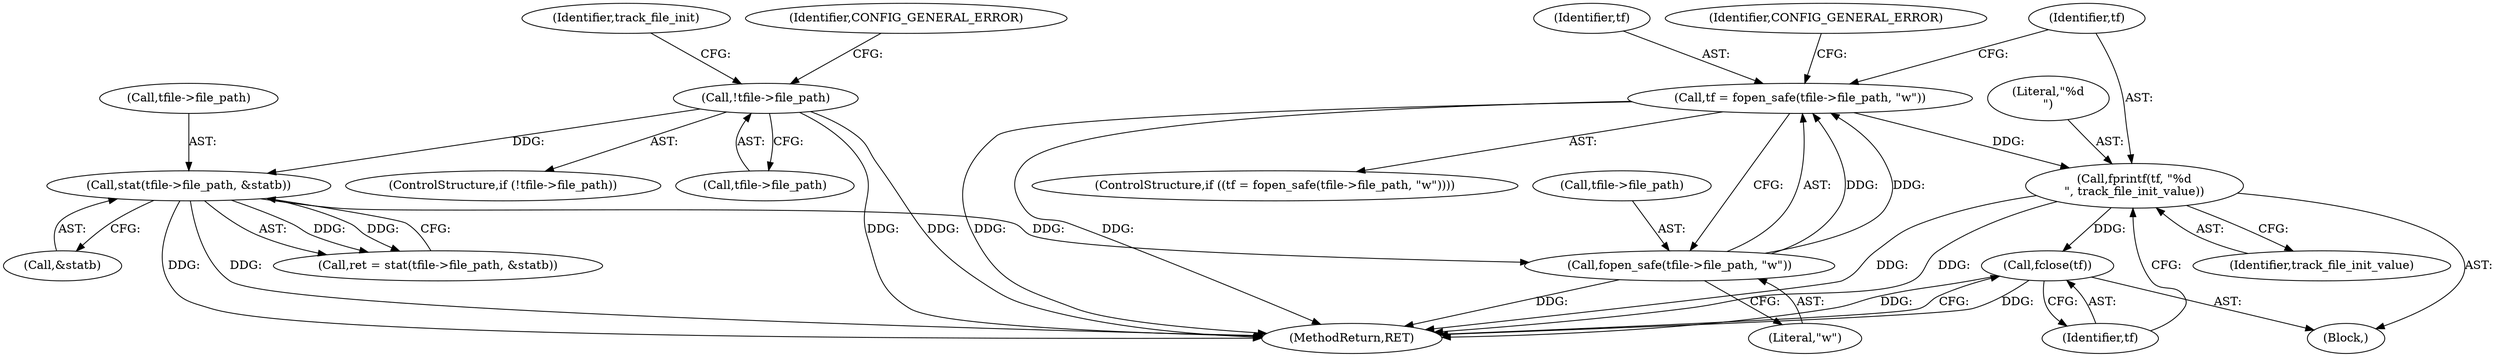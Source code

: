 digraph "0_keepalived_04f2d32871bb3b11d7dc024039952f2fe2750306_4@API" {
"1000197" [label="(Call,fprintf(tf, \"%d\n\", track_file_init_value))"];
"1000189" [label="(Call,tf = fopen_safe(tfile->file_path, \"w\"))"];
"1000191" [label="(Call,fopen_safe(tfile->file_path, \"w\"))"];
"1000146" [label="(Call,stat(tfile->file_path, &statb))"];
"1000118" [label="(Call,!tfile->file_path)"];
"1000201" [label="(Call,fclose(tf))"];
"1000119" [label="(Call,tfile->file_path)"];
"1000198" [label="(Identifier,tf)"];
"1000150" [label="(Call,&statb)"];
"1000197" [label="(Call,fprintf(tf, \"%d\n\", track_file_init_value))"];
"1000146" [label="(Call,stat(tfile->file_path, &statb))"];
"1000191" [label="(Call,fopen_safe(tfile->file_path, \"w\"))"];
"1000202" [label="(Identifier,tf)"];
"1000201" [label="(Call,fclose(tf))"];
"1000199" [label="(Literal,\"%d\n\")"];
"1000189" [label="(Call,tf = fopen_safe(tfile->file_path, \"w\"))"];
"1000192" [label="(Call,tfile->file_path)"];
"1000188" [label="(ControlStructure,if ((tf = fopen_safe(tfile->file_path, \"w\"))))"];
"1000200" [label="(Identifier,track_file_init_value)"];
"1000205" [label="(Identifier,CONFIG_GENERAL_ERROR)"];
"1000196" [label="(Block,)"];
"1000210" [label="(MethodReturn,RET)"];
"1000190" [label="(Identifier,tf)"];
"1000195" [label="(Literal,\"w\")"];
"1000141" [label="(Identifier,track_file_init)"];
"1000147" [label="(Call,tfile->file_path)"];
"1000118" [label="(Call,!tfile->file_path)"];
"1000144" [label="(Call,ret = stat(tfile->file_path, &statb))"];
"1000124" [label="(Identifier,CONFIG_GENERAL_ERROR)"];
"1000117" [label="(ControlStructure,if (!tfile->file_path))"];
"1000197" -> "1000196"  [label="AST: "];
"1000197" -> "1000200"  [label="CFG: "];
"1000198" -> "1000197"  [label="AST: "];
"1000199" -> "1000197"  [label="AST: "];
"1000200" -> "1000197"  [label="AST: "];
"1000202" -> "1000197"  [label="CFG: "];
"1000197" -> "1000210"  [label="DDG: "];
"1000197" -> "1000210"  [label="DDG: "];
"1000189" -> "1000197"  [label="DDG: "];
"1000197" -> "1000201"  [label="DDG: "];
"1000189" -> "1000188"  [label="AST: "];
"1000189" -> "1000191"  [label="CFG: "];
"1000190" -> "1000189"  [label="AST: "];
"1000191" -> "1000189"  [label="AST: "];
"1000198" -> "1000189"  [label="CFG: "];
"1000205" -> "1000189"  [label="CFG: "];
"1000189" -> "1000210"  [label="DDG: "];
"1000189" -> "1000210"  [label="DDG: "];
"1000191" -> "1000189"  [label="DDG: "];
"1000191" -> "1000189"  [label="DDG: "];
"1000191" -> "1000195"  [label="CFG: "];
"1000192" -> "1000191"  [label="AST: "];
"1000195" -> "1000191"  [label="AST: "];
"1000191" -> "1000210"  [label="DDG: "];
"1000146" -> "1000191"  [label="DDG: "];
"1000146" -> "1000144"  [label="AST: "];
"1000146" -> "1000150"  [label="CFG: "];
"1000147" -> "1000146"  [label="AST: "];
"1000150" -> "1000146"  [label="AST: "];
"1000144" -> "1000146"  [label="CFG: "];
"1000146" -> "1000210"  [label="DDG: "];
"1000146" -> "1000210"  [label="DDG: "];
"1000146" -> "1000144"  [label="DDG: "];
"1000146" -> "1000144"  [label="DDG: "];
"1000118" -> "1000146"  [label="DDG: "];
"1000118" -> "1000117"  [label="AST: "];
"1000118" -> "1000119"  [label="CFG: "];
"1000119" -> "1000118"  [label="AST: "];
"1000124" -> "1000118"  [label="CFG: "];
"1000141" -> "1000118"  [label="CFG: "];
"1000118" -> "1000210"  [label="DDG: "];
"1000118" -> "1000210"  [label="DDG: "];
"1000201" -> "1000196"  [label="AST: "];
"1000201" -> "1000202"  [label="CFG: "];
"1000202" -> "1000201"  [label="AST: "];
"1000210" -> "1000201"  [label="CFG: "];
"1000201" -> "1000210"  [label="DDG: "];
"1000201" -> "1000210"  [label="DDG: "];
}
